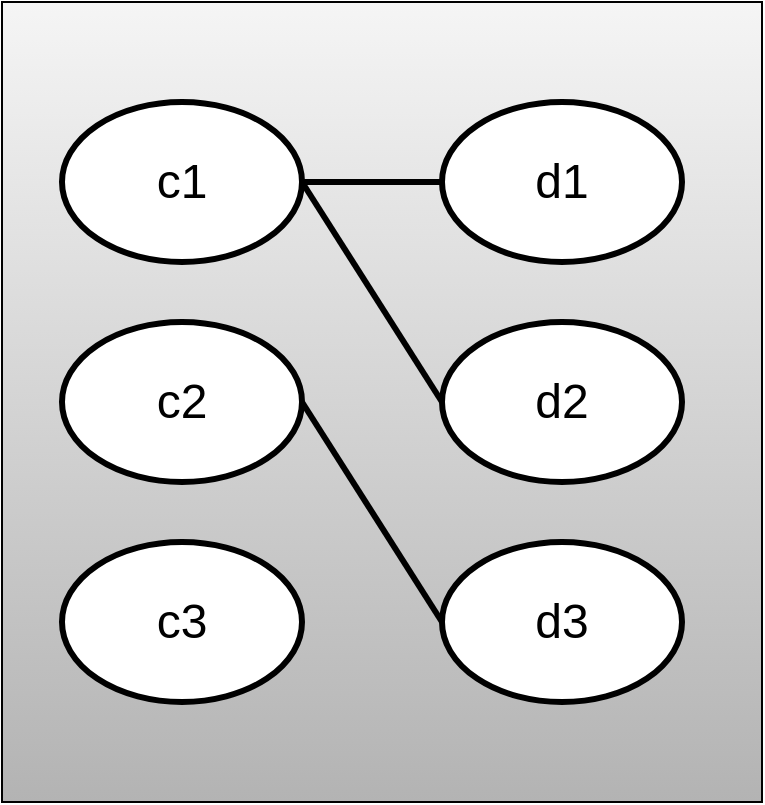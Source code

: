 <mxfile>
    <diagram id="UBVuo5mlm7CK9OX2zQcn" name="Page-1">
        <mxGraphModel dx="766" dy="618" grid="1" gridSize="10" guides="1" tooltips="1" connect="1" arrows="1" fold="1" page="1" pageScale="1" pageWidth="827" pageHeight="1169" math="0" shadow="0">
            <root>
                <mxCell id="0"/>
                <mxCell id="1" parent="0"/>
                <mxCell id="11" value="" style="rounded=0;whiteSpace=wrap;html=1;fillColor=#f5f5f5;gradientColor=#b3b3b3;strokeColor=#000000;" parent="1" vertex="1">
                    <mxGeometry x="30" y="60" width="380" height="400" as="geometry"/>
                </mxCell>
                <mxCell id="7" style="edgeStyle=none;html=1;exitX=0;exitY=0.5;exitDx=0;exitDy=0;entryX=1;entryY=0.5;entryDx=0;entryDy=0;strokeColor=#000000;fontSize=24;strokeWidth=3;endArrow=none;endFill=0;" parent="1" source="9" target="4" edge="1">
                    <mxGeometry relative="1" as="geometry"/>
                </mxCell>
                <mxCell id="2" value="d2" style="ellipse;whiteSpace=wrap;html=1;strokeColor=#000000;fontSize=24;strokeWidth=3;" parent="1" vertex="1">
                    <mxGeometry x="250" y="220" width="120" height="80" as="geometry"/>
                </mxCell>
                <mxCell id="8" style="edgeStyle=none;html=1;exitX=0;exitY=0.5;exitDx=0;exitDy=0;entryX=1;entryY=0.5;entryDx=0;entryDy=0;strokeColor=#000000;fontSize=24;strokeWidth=3;endArrow=none;endFill=0;" parent="1" source="2" target="4" edge="1">
                    <mxGeometry relative="1" as="geometry"/>
                </mxCell>
                <mxCell id="3" value="d3" style="ellipse;whiteSpace=wrap;html=1;strokeColor=#000000;fontSize=24;strokeWidth=3;" parent="1" vertex="1">
                    <mxGeometry x="250" y="330" width="120" height="80" as="geometry"/>
                </mxCell>
                <mxCell id="4" value="c1" style="ellipse;whiteSpace=wrap;html=1;strokeColor=#000000;fontSize=24;strokeWidth=3;" parent="1" vertex="1">
                    <mxGeometry x="60" y="110" width="120" height="80" as="geometry"/>
                </mxCell>
                <mxCell id="5" value="c2" style="ellipse;whiteSpace=wrap;html=1;strokeColor=#000000;fontSize=24;strokeWidth=3;" parent="1" vertex="1">
                    <mxGeometry x="60" y="220" width="120" height="80" as="geometry"/>
                </mxCell>
                <mxCell id="6" value="c3" style="ellipse;whiteSpace=wrap;html=1;strokeColor=#000000;fontSize=24;strokeWidth=3;" parent="1" vertex="1">
                    <mxGeometry x="60" y="330" width="120" height="80" as="geometry"/>
                </mxCell>
                <mxCell id="9" value="d1" style="ellipse;whiteSpace=wrap;html=1;strokeColor=#000000;fontSize=24;strokeWidth=3;" parent="1" vertex="1">
                    <mxGeometry x="250" y="110" width="120" height="80" as="geometry"/>
                </mxCell>
                <mxCell id="12" style="edgeStyle=none;html=1;exitX=0;exitY=0.5;exitDx=0;exitDy=0;entryX=1;entryY=0.5;entryDx=0;entryDy=0;strokeColor=#000000;fontSize=24;strokeWidth=3;endArrow=none;endFill=0;" parent="1" source="3" target="5" edge="1">
                    <mxGeometry relative="1" as="geometry">
                        <mxPoint x="190" y="270" as="sourcePoint"/>
                        <mxPoint x="260" y="160" as="targetPoint"/>
                    </mxGeometry>
                </mxCell>
            </root>
        </mxGraphModel>
    </diagram>
</mxfile>